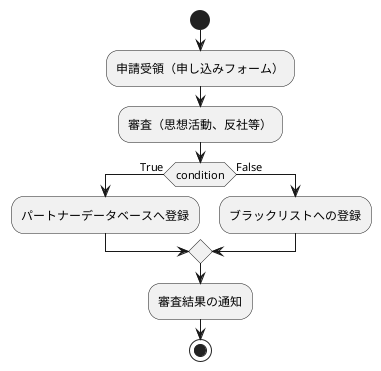 @startuml パートナー登録
start
:申請受領（申し込みフォーム）;
:審査（思想活動、反社等）;
if(condition) then (True)
    :パートナーデータベースへ登録;

    else(False)
    :ブラックリストへの登録;
endif

:審査結果の通知;
stop
@enduml


@startuml パトロン登録
start
:申請受領（申し込みフォーム）;
:審査（思想活動、反社等）;
if(condition) then (True)
    :パートナーデータベースへ登録;
    else(False)
    :ブラックリストへの登録;
endif

:審査結果の通知;

stop
@enduml

